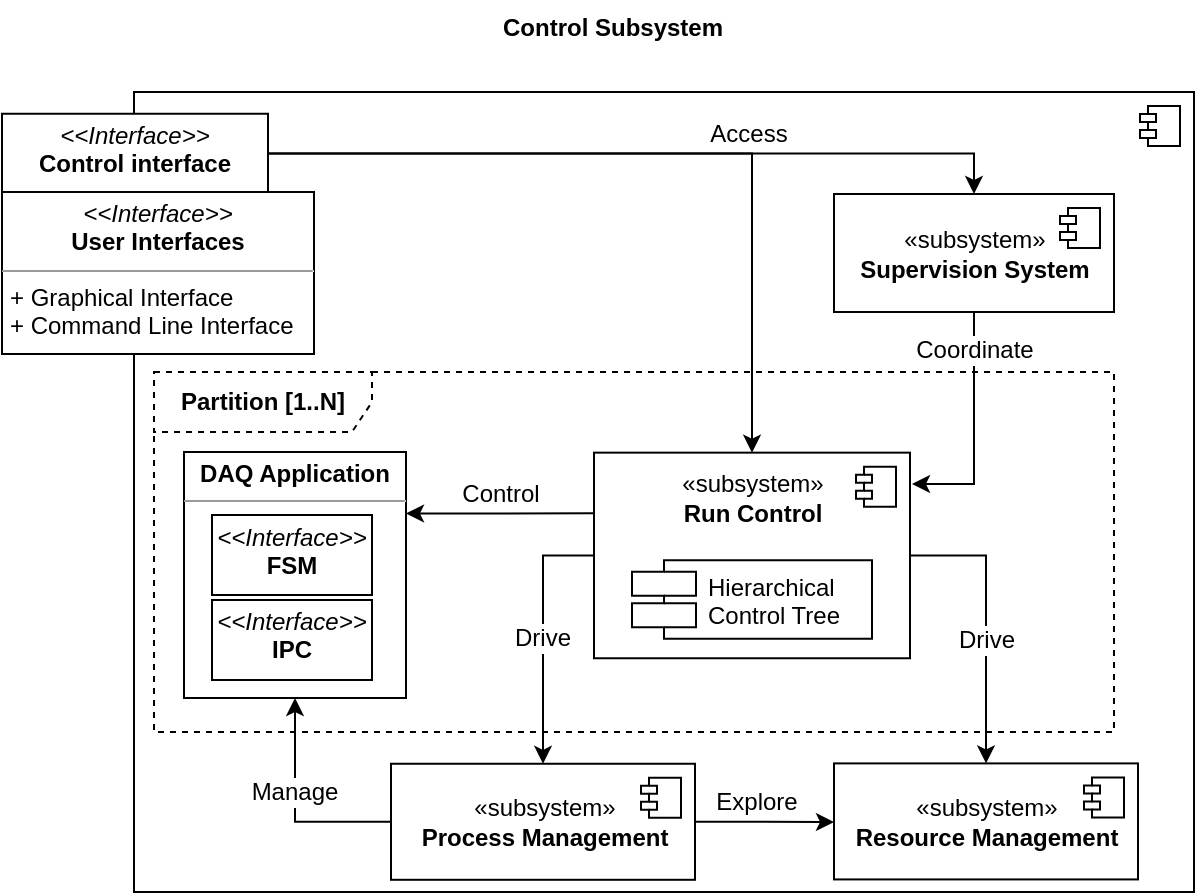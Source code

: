 <mxfile version="10.8.9" type="device"><diagram id="txCbfMFchwt46vGrnGEO" name="Page-1"><mxGraphModel dx="1104" dy="613" grid="1" gridSize="10" guides="1" tooltips="1" connect="1" arrows="1" fold="1" page="1" pageScale="1" pageWidth="850" pageHeight="1100" math="0" shadow="0"><root><mxCell id="0"/><mxCell id="1" parent="0"/><mxCell id="5EB0iTuFzbqiMoMA83w--1" value="" style="html=1;" parent="1" vertex="1"><mxGeometry x="221" y="150" width="530" height="400" as="geometry"/></mxCell><mxCell id="itDMkV9sBvgirhp0ueqD-16" value="&lt;b&gt;Partition [1..N]&lt;/b&gt;" style="shape=umlFrame;whiteSpace=wrap;html=1;fillColor=none;width=109;height=30;dashed=1;" vertex="1" parent="5EB0iTuFzbqiMoMA83w--1"><mxGeometry x="10" y="140" width="480" height="180" as="geometry"/></mxCell><mxCell id="5EB0iTuFzbqiMoMA83w--2" value="" style="shape=component;jettyWidth=8;jettyHeight=4;" parent="5EB0iTuFzbqiMoMA83w--1" vertex="1"><mxGeometry x="1" width="20" height="20" relative="1" as="geometry"><mxPoint x="-27" y="7" as="offset"/></mxGeometry></mxCell><mxCell id="5EB0iTuFzbqiMoMA83w--9" value="«subsystem»&lt;br&gt;&lt;b&gt;Resource Management&lt;/b&gt;" style="html=1;" parent="5EB0iTuFzbqiMoMA83w--1" vertex="1"><mxGeometry x="350" y="335.7" width="152" height="58.015" as="geometry"/></mxCell><mxCell id="5EB0iTuFzbqiMoMA83w--10" value="" style="shape=component;jettyWidth=8;jettyHeight=4;" parent="5EB0iTuFzbqiMoMA83w--9" vertex="1"><mxGeometry x="1" width="20" height="20" relative="1" as="geometry"><mxPoint x="-27" y="7" as="offset"/></mxGeometry></mxCell><mxCell id="5EB0iTuFzbqiMoMA83w--13" value="«subsystem»&lt;br&gt;&lt;b&gt;Supervision System&lt;/b&gt;" style="html=1;" parent="5EB0iTuFzbqiMoMA83w--1" vertex="1"><mxGeometry x="350" y="51" width="140" height="59" as="geometry"/></mxCell><mxCell id="5EB0iTuFzbqiMoMA83w--14" value="" style="shape=component;jettyWidth=8;jettyHeight=4;" parent="5EB0iTuFzbqiMoMA83w--13" vertex="1"><mxGeometry x="1" width="20" height="20" relative="1" as="geometry"><mxPoint x="-27" y="7" as="offset"/></mxGeometry></mxCell><mxCell id="5EB0iTuFzbqiMoMA83w--31" style="edgeStyle=orthogonalEdgeStyle;rounded=0;orthogonalLoop=1;jettySize=auto;html=1;entryX=0.5;entryY=1;entryDx=0;entryDy=0;startArrow=classic;startFill=1;endArrow=none;endFill=0;" parent="5EB0iTuFzbqiMoMA83w--1" target="5EB0iTuFzbqiMoMA83w--13" edge="1"><mxGeometry relative="1" as="geometry"><Array as="points"><mxPoint x="420" y="196"/></Array><mxPoint x="389" y="196" as="sourcePoint"/></mxGeometry></mxCell><mxCell id="5EB0iTuFzbqiMoMA83w--33" value="Coordinate" style="text;html=1;resizable=0;points=[];align=center;verticalAlign=middle;labelBackgroundColor=#ffffff;" parent="5EB0iTuFzbqiMoMA83w--31" vertex="1" connectable="0"><mxGeometry x="0.328" relative="1" as="geometry"><mxPoint y="-20.5" as="offset"/></mxGeometry></mxCell><mxCell id="itDMkV9sBvgirhp0ueqD-48" style="edgeStyle=orthogonalEdgeStyle;rounded=0;orthogonalLoop=1;jettySize=auto;html=1;entryX=0.5;entryY=0;entryDx=0;entryDy=0;startArrow=none;startFill=0;endArrow=classic;endFill=1;" edge="1" parent="5EB0iTuFzbqiMoMA83w--1" source="5EB0iTuFzbqiMoMA83w--8" target="5EB0iTuFzbqiMoMA83w--20"><mxGeometry relative="1" as="geometry"/></mxCell><mxCell id="itDMkV9sBvgirhp0ueqD-49" style="edgeStyle=orthogonalEdgeStyle;rounded=0;orthogonalLoop=1;jettySize=auto;html=1;entryX=0.5;entryY=0;entryDx=0;entryDy=0;startArrow=none;startFill=0;endArrow=classic;endFill=1;" edge="1" parent="5EB0iTuFzbqiMoMA83w--1" source="5EB0iTuFzbqiMoMA83w--8" target="5EB0iTuFzbqiMoMA83w--13"><mxGeometry relative="1" as="geometry"/></mxCell><mxCell id="5EB0iTuFzbqiMoMA83w--8" value="&lt;p style=&quot;margin: 0px ; margin-top: 4px ; text-align: center&quot;&gt;&lt;i&gt;&amp;lt;&amp;lt;Interface&amp;gt;&amp;gt;&lt;/i&gt;&lt;br&gt;&lt;b&gt;Control interface&lt;/b&gt;&lt;/p&gt;" style="verticalAlign=top;align=left;overflow=fill;fontSize=12;fontFamily=Helvetica;html=1;" parent="5EB0iTuFzbqiMoMA83w--1" vertex="1"><mxGeometry x="-66" y="10.874" width="133" height="39.695" as="geometry"/></mxCell><mxCell id="5EB0iTuFzbqiMoMA83w--19" value="&lt;p style=&quot;margin: 0px ; margin-top: 4px ; text-align: center&quot;&gt;&lt;i&gt;&amp;lt;&amp;lt;Interface&amp;gt;&amp;gt;&lt;/i&gt;&lt;br&gt;&lt;b&gt;User Interfaces&lt;/b&gt;&lt;/p&gt;&lt;hr size=&quot;1&quot;&gt;&lt;p style=&quot;margin: 0px ; margin-left: 4px&quot;&gt;+ Graphical Interface&lt;br&gt;+ Command Line Interface&lt;/p&gt;" style="verticalAlign=top;align=left;overflow=fill;fontSize=12;fontFamily=Helvetica;html=1;" parent="5EB0iTuFzbqiMoMA83w--1" vertex="1"><mxGeometry x="-66" y="50" width="156" height="81" as="geometry"/></mxCell><mxCell id="5EB0iTuFzbqiMoMA83w--37" style="edgeStyle=orthogonalEdgeStyle;rounded=0;orthogonalLoop=1;jettySize=auto;html=1;" parent="5EB0iTuFzbqiMoMA83w--1" source="5EB0iTuFzbqiMoMA83w--22" edge="1"><mxGeometry relative="1" as="geometry"><mxPoint x="350" y="365" as="targetPoint"/></mxGeometry></mxCell><mxCell id="5EB0iTuFzbqiMoMA83w--38" value="Explore" style="text;html=1;resizable=0;points=[];align=center;verticalAlign=middle;labelBackgroundColor=#ffffff;" parent="5EB0iTuFzbqiMoMA83w--37" vertex="1" connectable="0"><mxGeometry x="0.299" y="-1" relative="1" as="geometry"><mxPoint x="-14.5" y="-12" as="offset"/></mxGeometry></mxCell><mxCell id="itDMkV9sBvgirhp0ueqD-46" style="edgeStyle=orthogonalEdgeStyle;rounded=0;orthogonalLoop=1;jettySize=auto;html=1;entryX=0.5;entryY=1;entryDx=0;entryDy=0;startArrow=none;startFill=0;endArrow=classic;endFill=1;exitX=0;exitY=0.5;exitDx=0;exitDy=0;" edge="1" parent="5EB0iTuFzbqiMoMA83w--1" source="5EB0iTuFzbqiMoMA83w--22" target="itDMkV9sBvgirhp0ueqD-14"><mxGeometry relative="1" as="geometry"/></mxCell><mxCell id="itDMkV9sBvgirhp0ueqD-47" value="Manage" style="text;html=1;resizable=0;points=[];align=center;verticalAlign=middle;labelBackgroundColor=#ffffff;" vertex="1" connectable="0" parent="itDMkV9sBvgirhp0ueqD-46"><mxGeometry x="-0.149" y="-13" relative="1" as="geometry"><mxPoint x="-1.5" y="-2" as="offset"/></mxGeometry></mxCell><mxCell id="5EB0iTuFzbqiMoMA83w--22" value="«subsystem»&lt;br&gt;&lt;b&gt;Process&amp;nbsp;Management&lt;/b&gt;" style="html=1;" parent="5EB0iTuFzbqiMoMA83w--1" vertex="1"><mxGeometry x="128.5" y="335.878" width="152" height="58.015" as="geometry"/></mxCell><mxCell id="5EB0iTuFzbqiMoMA83w--23" value="" style="shape=component;jettyWidth=8;jettyHeight=4;" parent="5EB0iTuFzbqiMoMA83w--22" vertex="1"><mxGeometry x="1" width="20" height="20" relative="1" as="geometry"><mxPoint x="-27" y="7" as="offset"/></mxGeometry></mxCell><mxCell id="5EB0iTuFzbqiMoMA83w--46" style="edgeStyle=orthogonalEdgeStyle;rounded=0;orthogonalLoop=1;jettySize=auto;html=1;entryX=0.5;entryY=0;entryDx=0;entryDy=0;exitX=1;exitY=0.5;exitDx=0;exitDy=0;" parent="5EB0iTuFzbqiMoMA83w--1" source="5EB0iTuFzbqiMoMA83w--20" target="5EB0iTuFzbqiMoMA83w--9" edge="1"><mxGeometry relative="1" as="geometry"/></mxCell><mxCell id="5EB0iTuFzbqiMoMA83w--49" value="Drive" style="text;html=1;resizable=0;points=[];align=center;verticalAlign=middle;labelBackgroundColor=#ffffff;" parent="5EB0iTuFzbqiMoMA83w--46" vertex="1" connectable="0"><mxGeometry x="-0.221" y="-22" relative="1" as="geometry"><mxPoint x="22" y="24.5" as="offset"/></mxGeometry></mxCell><mxCell id="5EB0iTuFzbqiMoMA83w--47" style="edgeStyle=orthogonalEdgeStyle;rounded=0;orthogonalLoop=1;jettySize=auto;html=1;exitX=0;exitY=0.5;exitDx=0;exitDy=0;" parent="5EB0iTuFzbqiMoMA83w--1" source="5EB0iTuFzbqiMoMA83w--20" target="5EB0iTuFzbqiMoMA83w--22" edge="1"><mxGeometry relative="1" as="geometry"/></mxCell><mxCell id="5EB0iTuFzbqiMoMA83w--48" value="Drive&lt;br&gt;" style="text;html=1;resizable=0;points=[];align=center;verticalAlign=middle;labelBackgroundColor=#ffffff;" parent="5EB0iTuFzbqiMoMA83w--47" vertex="1" connectable="0"><mxGeometry x="-0.259" y="20" relative="1" as="geometry"><mxPoint x="-20.5" y="19" as="offset"/></mxGeometry></mxCell><mxCell id="itDMkV9sBvgirhp0ueqD-52" style="edgeStyle=orthogonalEdgeStyle;rounded=0;orthogonalLoop=1;jettySize=auto;html=1;startArrow=none;startFill=0;endArrow=classic;endFill=1;exitX=0;exitY=0.295;exitDx=0;exitDy=0;exitPerimeter=0;entryX=1;entryY=0.25;entryDx=0;entryDy=0;" edge="1" parent="5EB0iTuFzbqiMoMA83w--1" source="5EB0iTuFzbqiMoMA83w--20" target="itDMkV9sBvgirhp0ueqD-14"><mxGeometry relative="1" as="geometry"><mxPoint x="230" y="211" as="sourcePoint"/><mxPoint x="136" y="211" as="targetPoint"/></mxGeometry></mxCell><mxCell id="itDMkV9sBvgirhp0ueqD-53" value="Control" style="text;html=1;resizable=0;points=[];align=center;verticalAlign=middle;labelBackgroundColor=#ffffff;" vertex="1" connectable="0" parent="itDMkV9sBvgirhp0ueqD-52"><mxGeometry x="0.081" y="1" relative="1" as="geometry"><mxPoint x="3.5" y="-11.5" as="offset"/></mxGeometry></mxCell><mxCell id="5EB0iTuFzbqiMoMA83w--20" value="«subsystem»&lt;br&gt;&lt;b&gt;Run Control&lt;br&gt;&lt;br&gt;&lt;br&gt;&lt;br&gt;&lt;br&gt;&lt;/b&gt;" style="html=1;" parent="5EB0iTuFzbqiMoMA83w--1" vertex="1"><mxGeometry x="230" y="180.332" width="158" height="102.799" as="geometry"/></mxCell><mxCell id="5EB0iTuFzbqiMoMA83w--21" value="" style="shape=component;jettyWidth=8;jettyHeight=4;" parent="5EB0iTuFzbqiMoMA83w--20" vertex="1"><mxGeometry x="1" width="20" height="20" relative="1" as="geometry"><mxPoint x="-27" y="7" as="offset"/></mxGeometry></mxCell><mxCell id="5EB0iTuFzbqiMoMA83w--41" value="&#10;Hierarchical &#10;Control Tree&#10;" style="shape=component;align=left;spacingLeft=36;" parent="5EB0iTuFzbqiMoMA83w--20" vertex="1"><mxGeometry x="19" y="53.847" width="120" height="39.162" as="geometry"/></mxCell><mxCell id="itDMkV9sBvgirhp0ueqD-10" value="Access&lt;br&gt;" style="text;html=1;resizable=0;points=[];align=center;verticalAlign=middle;labelBackgroundColor=#ffffff;" vertex="1" connectable="0" parent="5EB0iTuFzbqiMoMA83w--1"><mxGeometry x="250.04" y="40.69" as="geometry"><mxPoint x="56.5" y="-20" as="offset"/></mxGeometry></mxCell><mxCell id="itDMkV9sBvgirhp0ueqD-14" value="&lt;p style=&quot;margin: 0px ; margin-top: 4px ; text-align: center&quot;&gt;&lt;b&gt;DAQ Application&lt;/b&gt;&lt;/p&gt;&lt;hr size=&quot;1&quot;&gt;&lt;p style=&quot;margin: 0px ; margin-left: 4px&quot;&gt;&lt;br&gt;&lt;/p&gt;" style="verticalAlign=top;align=left;overflow=fill;fontSize=12;fontFamily=Helvetica;html=1;fillColor=none;" vertex="1" parent="5EB0iTuFzbqiMoMA83w--1"><mxGeometry x="25" y="180" width="111" height="123" as="geometry"/></mxCell><mxCell id="itDMkV9sBvgirhp0ueqD-50" value="&lt;p style=&quot;margin: 0px ; margin-top: 4px ; text-align: center&quot;&gt;&lt;i&gt;&amp;lt;&amp;lt;Interface&amp;gt;&amp;gt;&lt;/i&gt;&lt;br&gt;&lt;b&gt;FSM&lt;/b&gt;&lt;/p&gt;" style="verticalAlign=top;align=left;overflow=fill;fontSize=12;fontFamily=Helvetica;html=1;fillColor=none;" vertex="1" parent="5EB0iTuFzbqiMoMA83w--1"><mxGeometry x="39" y="211.5" width="80" height="40" as="geometry"/></mxCell><mxCell id="itDMkV9sBvgirhp0ueqD-51" value="&lt;p style=&quot;margin: 0px ; margin-top: 4px ; text-align: center&quot;&gt;&lt;i&gt;&amp;lt;&amp;lt;Interface&amp;gt;&amp;gt;&lt;/i&gt;&lt;br&gt;&lt;b&gt;IPC&lt;/b&gt;&lt;/p&gt;" style="verticalAlign=top;align=left;overflow=fill;fontSize=12;fontFamily=Helvetica;html=1;fillColor=none;" vertex="1" parent="5EB0iTuFzbqiMoMA83w--1"><mxGeometry x="39" y="254" width="80" height="40" as="geometry"/></mxCell><mxCell id="5EB0iTuFzbqiMoMA83w--3" value="Control Subsystem" style="text;align=center;fontStyle=1;verticalAlign=middle;spacingLeft=3;spacingRight=3;strokeColor=none;rotatable=0;points=[[0,0.5],[1,0.5]];portConstraint=eastwest;" parent="1" vertex="1"><mxGeometry x="420.5" y="104" width="80" height="26" as="geometry"/></mxCell></root></mxGraphModel></diagram></mxfile>